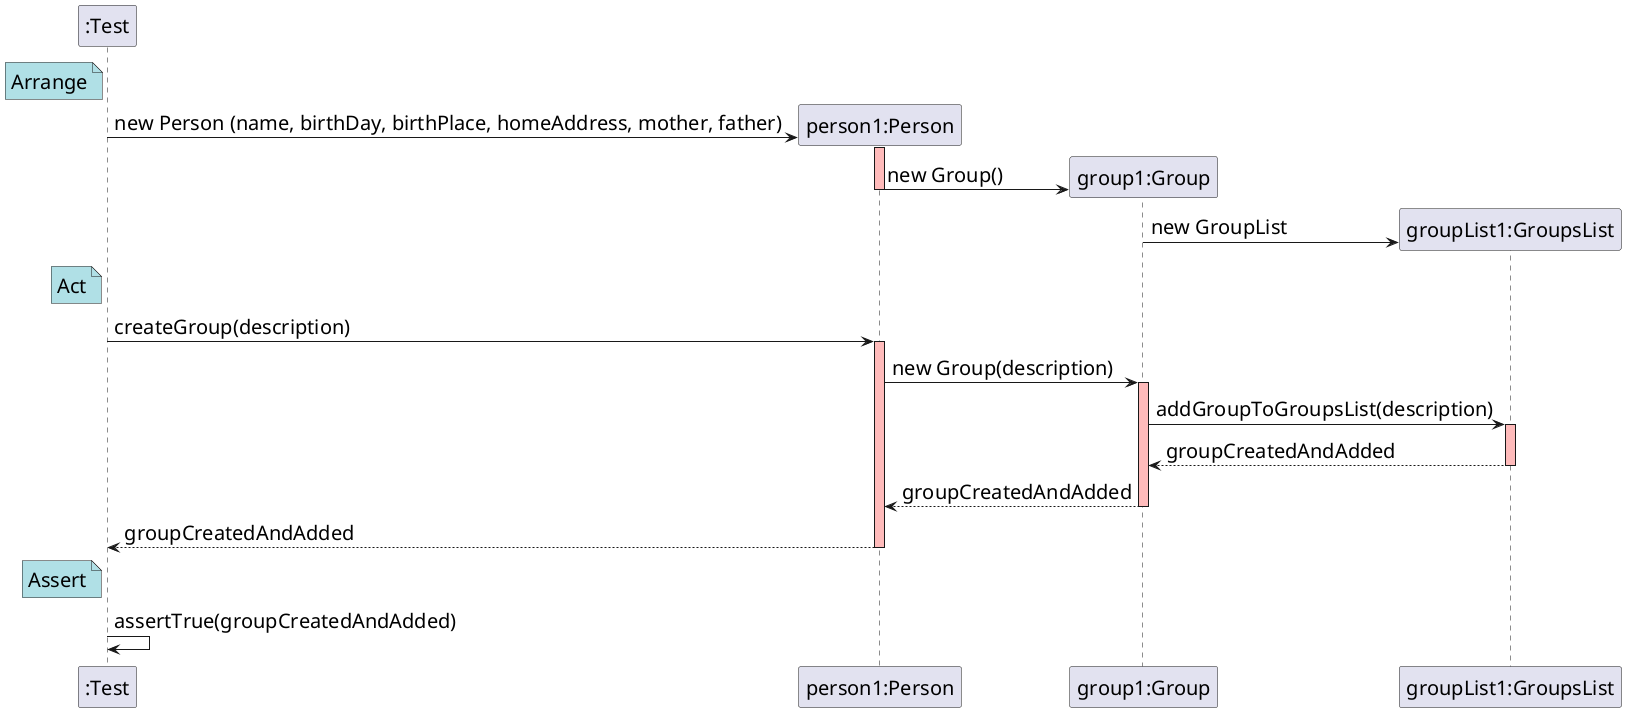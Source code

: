 @startuml
skinparam DefaultFontSize 20
create ":Test"

note left of ":Test" #powderblue
	Arrange
end note

create "person1:Person"
":Test" -> "person1:Person" : new Person (name, birthDay, birthPlace, homeAddress, mother, father)
activate "person1:Person" #FFBBBB

create "group1:Group"
"person1:Person" -> "group1:Group" : new Group()
deactivate "person1:Person" #FFBBBB

create "groupList1:GroupsList"
"group1:Group" -> "groupList1:GroupsList" : new GroupList
deactivate "person1:Person" #FFBBBB

note left of ":Test" #powderblue
	Act
end note

":Test" -> "person1:Person" : createGroup(description)
activate "person1:Person" #FFBBBB

"person1:Person" -> "group1:Group" : new Group(description)
activate "group1:Group" #FFBBBB

"group1:Group" -> "groupList1:GroupsList" : addGroupToGroupsList(description)
activate "groupList1:GroupsList" #FFBBBB

"groupList1:GroupsList" --> "group1:Group" : groupCreatedAndAdded
deactivate "groupList1:GroupsList" #FFBBBB

"group1:Group" --> "person1:Person" : groupCreatedAndAdded
deactivate "group1:Group" #FFBBBB

"person1:Person" --> ":Test" : groupCreatedAndAdded
deactivate  "person1:Person" #FFBBBB

note left of ":Test" #powderblue
	Assert
end note

":Test" -> ":Test" : assertTrue(groupCreatedAndAdded)

@enduml